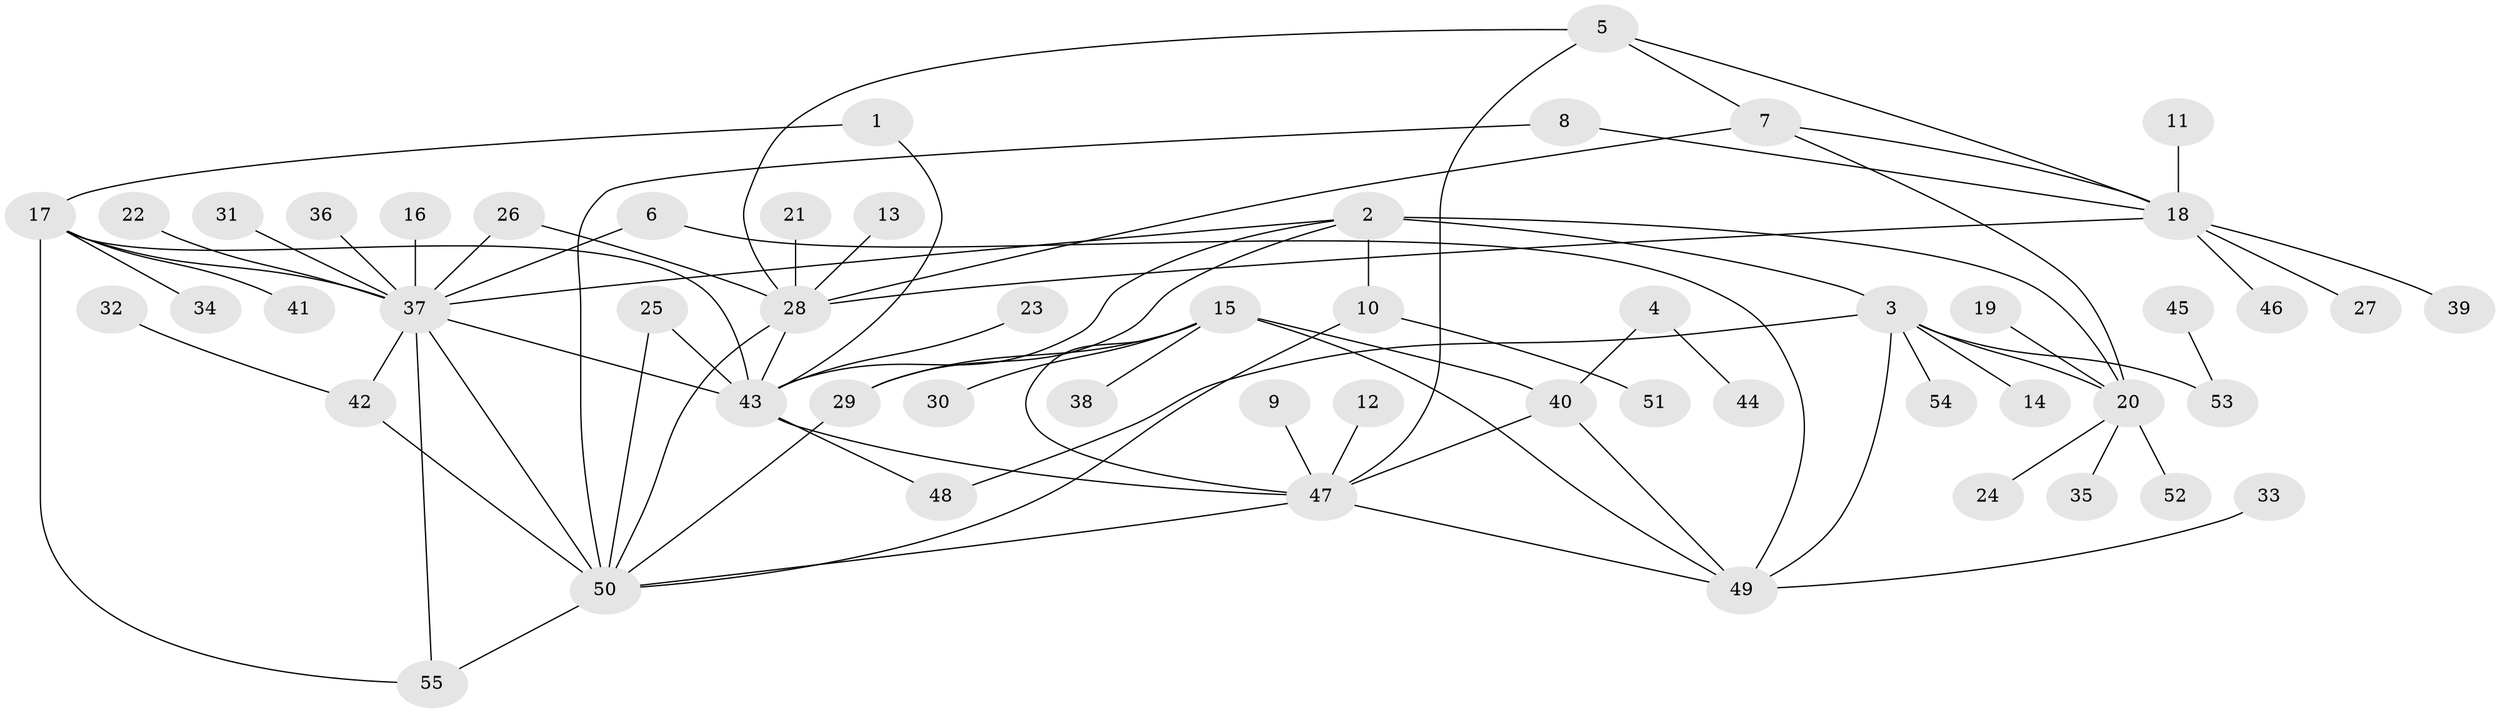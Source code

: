 // original degree distribution, {8: 0.03296703296703297, 7: 0.01098901098901099, 10: 0.02197802197802198, 5: 0.04395604395604396, 6: 0.01098901098901099, 9: 0.02197802197802198, 3: 0.06593406593406594, 12: 0.02197802197802198, 4: 0.02197802197802198, 14: 0.01098901098901099, 2: 0.1978021978021978, 1: 0.5384615384615384}
// Generated by graph-tools (version 1.1) at 2025/37/03/04/25 23:37:48]
// undirected, 55 vertices, 80 edges
graph export_dot {
  node [color=gray90,style=filled];
  1;
  2;
  3;
  4;
  5;
  6;
  7;
  8;
  9;
  10;
  11;
  12;
  13;
  14;
  15;
  16;
  17;
  18;
  19;
  20;
  21;
  22;
  23;
  24;
  25;
  26;
  27;
  28;
  29;
  30;
  31;
  32;
  33;
  34;
  35;
  36;
  37;
  38;
  39;
  40;
  41;
  42;
  43;
  44;
  45;
  46;
  47;
  48;
  49;
  50;
  51;
  52;
  53;
  54;
  55;
  1 -- 17 [weight=2.0];
  1 -- 43 [weight=2.0];
  2 -- 3 [weight=2.0];
  2 -- 10 [weight=1.0];
  2 -- 20 [weight=2.0];
  2 -- 29 [weight=1.0];
  2 -- 37 [weight=1.0];
  2 -- 43 [weight=1.0];
  3 -- 14 [weight=1.0];
  3 -- 20 [weight=1.0];
  3 -- 48 [weight=1.0];
  3 -- 49 [weight=1.0];
  3 -- 53 [weight=1.0];
  3 -- 54 [weight=1.0];
  4 -- 40 [weight=1.0];
  4 -- 44 [weight=1.0];
  5 -- 7 [weight=1.0];
  5 -- 18 [weight=1.0];
  5 -- 28 [weight=1.0];
  5 -- 47 [weight=1.0];
  6 -- 37 [weight=1.0];
  6 -- 49 [weight=1.0];
  7 -- 18 [weight=1.0];
  7 -- 20 [weight=1.0];
  7 -- 28 [weight=1.0];
  8 -- 18 [weight=1.0];
  8 -- 50 [weight=1.0];
  9 -- 47 [weight=1.0];
  10 -- 50 [weight=1.0];
  10 -- 51 [weight=1.0];
  11 -- 18 [weight=1.0];
  12 -- 47 [weight=1.0];
  13 -- 28 [weight=1.0];
  15 -- 29 [weight=1.0];
  15 -- 30 [weight=1.0];
  15 -- 38 [weight=1.0];
  15 -- 40 [weight=1.0];
  15 -- 47 [weight=1.0];
  15 -- 49 [weight=1.0];
  16 -- 37 [weight=1.0];
  17 -- 34 [weight=1.0];
  17 -- 37 [weight=1.0];
  17 -- 41 [weight=1.0];
  17 -- 43 [weight=1.0];
  17 -- 55 [weight=1.0];
  18 -- 27 [weight=1.0];
  18 -- 28 [weight=1.0];
  18 -- 39 [weight=1.0];
  18 -- 46 [weight=1.0];
  19 -- 20 [weight=1.0];
  20 -- 24 [weight=1.0];
  20 -- 35 [weight=1.0];
  20 -- 52 [weight=1.0];
  21 -- 28 [weight=1.0];
  22 -- 37 [weight=1.0];
  23 -- 43 [weight=1.0];
  25 -- 43 [weight=1.0];
  25 -- 50 [weight=1.0];
  26 -- 28 [weight=1.0];
  26 -- 37 [weight=1.0];
  28 -- 43 [weight=1.0];
  28 -- 50 [weight=1.0];
  29 -- 50 [weight=1.0];
  31 -- 37 [weight=1.0];
  32 -- 42 [weight=1.0];
  33 -- 49 [weight=1.0];
  36 -- 37 [weight=1.0];
  37 -- 42 [weight=2.0];
  37 -- 43 [weight=1.0];
  37 -- 50 [weight=1.0];
  37 -- 55 [weight=1.0];
  40 -- 47 [weight=1.0];
  40 -- 49 [weight=1.0];
  42 -- 50 [weight=2.0];
  43 -- 47 [weight=1.0];
  43 -- 48 [weight=1.0];
  45 -- 53 [weight=1.0];
  47 -- 49 [weight=1.0];
  47 -- 50 [weight=1.0];
  50 -- 55 [weight=1.0];
}
